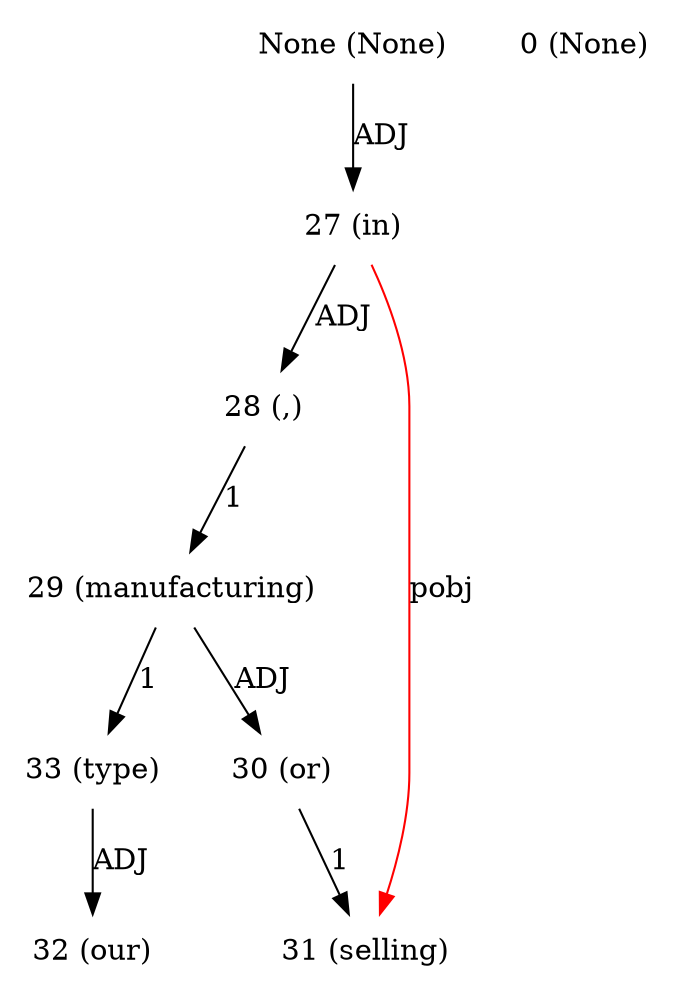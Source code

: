 digraph G{
edge [dir=forward]
node [shape=plaintext]

None [label="None (None)"]
None -> 27 [label="ADJ"]
0 [label="0 (None)"]
27 [label="27 (in)"]
27 -> 28 [label="ADJ"]
28 [label="28 (,)"]
28 -> 29 [label="1"]
29 [label="29 (manufacturing)"]
29 -> 33 [label="1"]
29 -> 30 [label="ADJ"]
30 [label="30 (or)"]
30 -> 31 [label="1"]
31 [label="31 (selling)"]
27 -> 31 [label="pobj", color="red"]
32 [label="32 (our)"]
33 [label="33 (type)"]
33 -> 32 [label="ADJ"]
}
